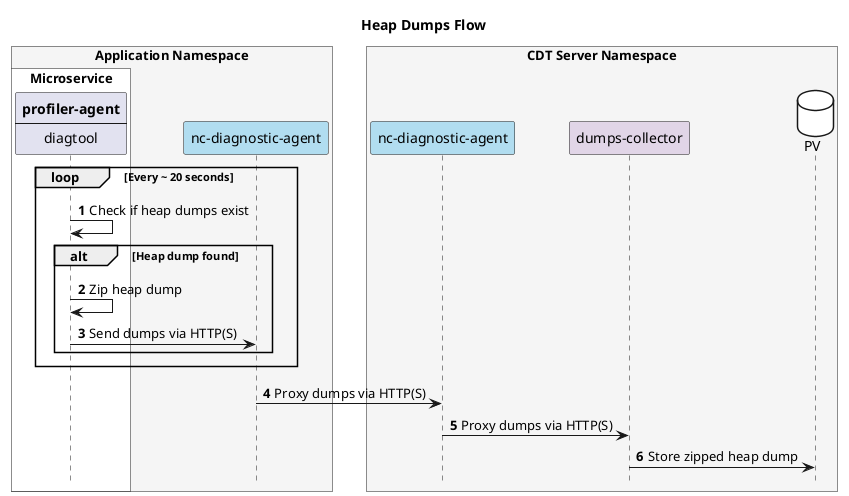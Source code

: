 @startuml heap-dumps-flow

!pragma teoz true
autonumber
hide footbox

title Heap Dumps Flow

box "Application Namespace" #F5F5F5
    box "Microservice" #white
        participant profilerAgent [
            **profiler-agent**
            ----
            diagtool
        ]
    end box

    participant "nc-diagnostic-agent" as ncDiagAgentApp #B1DDF0
end box

box "CDT Server Namespace" #F5F5F5
    participant "nc-diagnostic-agent" as ncDiagAgentCDT #B1DDF0
    participant "dumps-collector" as dumpCollector #E1D5E7
    database "PV" as pv #white
end box

loop Every ~ 20 seconds
    profilerAgent -> profilerAgent: Check if heap dumps exist

    alt Heap dump found
        profilerAgent -> profilerAgent: Zip heap dump
        profilerAgent -> ncDiagAgentApp: Send dumps via HTTP(S)
    end
end

ncDiagAgentApp -> ncDiagAgentCDT: Proxy dumps via HTTP(S)
ncDiagAgentCDT -> dumpCollector: Proxy dumps via HTTP(S)
dumpCollector -> pv: Store zipped heap dump

@enduml